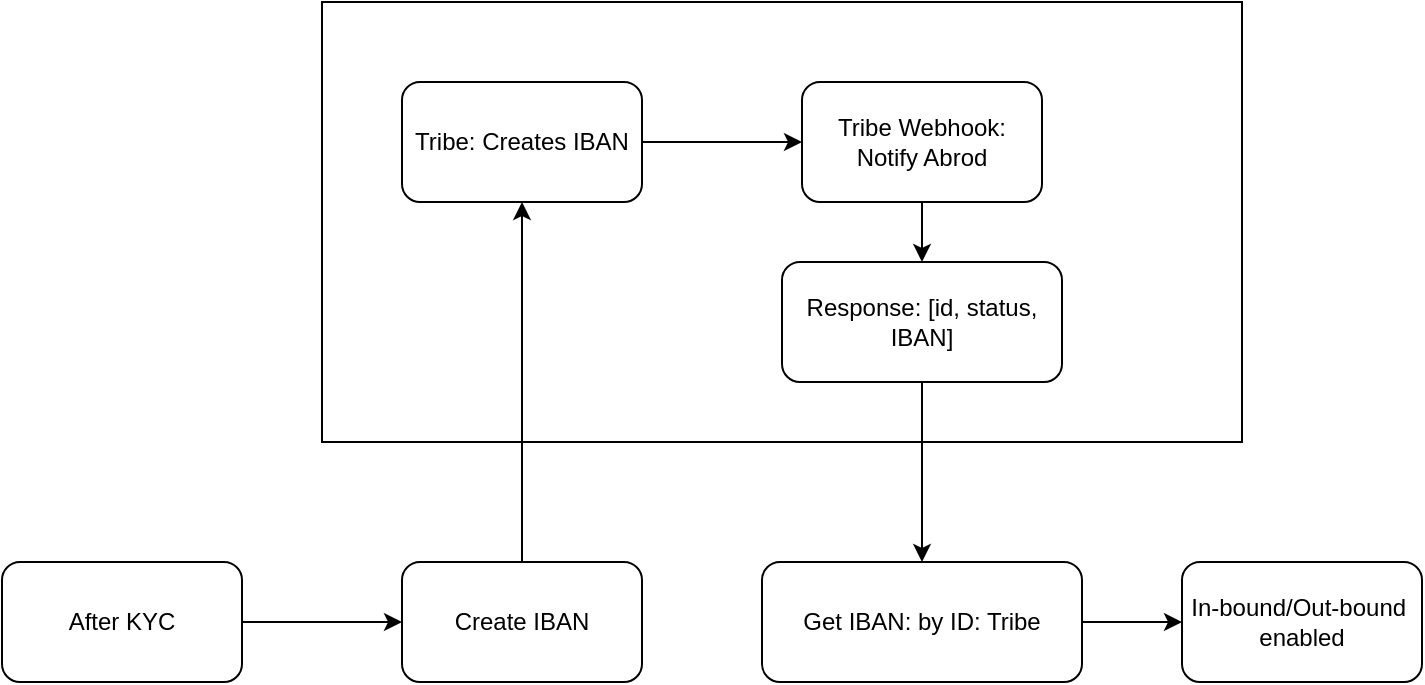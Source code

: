 <mxfile version="21.6.1" type="github">
  <diagram name="Page-1" id="OTF-XdgWaMcE1n6semn3">
    <mxGraphModel dx="880" dy="456" grid="1" gridSize="10" guides="1" tooltips="1" connect="1" arrows="1" fold="1" page="1" pageScale="1" pageWidth="827" pageHeight="1169" math="0" shadow="0">
      <root>
        <mxCell id="0" />
        <mxCell id="1" parent="0" />
        <mxCell id="mqWmAkFVIQZ10_LjRjNq-1" value="" style="rounded=0;whiteSpace=wrap;html=1;" vertex="1" parent="1">
          <mxGeometry x="210" y="460" width="460" height="220" as="geometry" />
        </mxCell>
        <mxCell id="mqWmAkFVIQZ10_LjRjNq-2" value="" style="edgeStyle=orthogonalEdgeStyle;rounded=0;orthogonalLoop=1;jettySize=auto;html=1;" edge="1" parent="1" source="mqWmAkFVIQZ10_LjRjNq-3" target="mqWmAkFVIQZ10_LjRjNq-5">
          <mxGeometry relative="1" as="geometry" />
        </mxCell>
        <mxCell id="mqWmAkFVIQZ10_LjRjNq-3" value="After KYC" style="rounded=1;whiteSpace=wrap;html=1;" vertex="1" parent="1">
          <mxGeometry x="50" y="740" width="120" height="60" as="geometry" />
        </mxCell>
        <mxCell id="mqWmAkFVIQZ10_LjRjNq-4" value="" style="edgeStyle=orthogonalEdgeStyle;rounded=0;orthogonalLoop=1;jettySize=auto;html=1;" edge="1" parent="1" source="mqWmAkFVIQZ10_LjRjNq-5" target="mqWmAkFVIQZ10_LjRjNq-7">
          <mxGeometry relative="1" as="geometry" />
        </mxCell>
        <mxCell id="mqWmAkFVIQZ10_LjRjNq-5" value="Create IBAN" style="whiteSpace=wrap;html=1;rounded=1;" vertex="1" parent="1">
          <mxGeometry x="250" y="740" width="120" height="60" as="geometry" />
        </mxCell>
        <mxCell id="mqWmAkFVIQZ10_LjRjNq-6" value="" style="edgeStyle=orthogonalEdgeStyle;rounded=0;orthogonalLoop=1;jettySize=auto;html=1;" edge="1" parent="1" source="mqWmAkFVIQZ10_LjRjNq-7" target="mqWmAkFVIQZ10_LjRjNq-9">
          <mxGeometry relative="1" as="geometry" />
        </mxCell>
        <mxCell id="mqWmAkFVIQZ10_LjRjNq-7" value="Tribe: Creates IBAN" style="whiteSpace=wrap;html=1;rounded=1;" vertex="1" parent="1">
          <mxGeometry x="250" y="500" width="120" height="60" as="geometry" />
        </mxCell>
        <mxCell id="mqWmAkFVIQZ10_LjRjNq-8" value="" style="edgeStyle=orthogonalEdgeStyle;rounded=0;orthogonalLoop=1;jettySize=auto;html=1;" edge="1" parent="1" source="mqWmAkFVIQZ10_LjRjNq-9" target="mqWmAkFVIQZ10_LjRjNq-11">
          <mxGeometry relative="1" as="geometry" />
        </mxCell>
        <mxCell id="mqWmAkFVIQZ10_LjRjNq-9" value="Tribe Webhook: Notify Abrod" style="whiteSpace=wrap;html=1;rounded=1;" vertex="1" parent="1">
          <mxGeometry x="450" y="500" width="120" height="60" as="geometry" />
        </mxCell>
        <mxCell id="mqWmAkFVIQZ10_LjRjNq-10" value="" style="edgeStyle=orthogonalEdgeStyle;rounded=0;orthogonalLoop=1;jettySize=auto;html=1;" edge="1" parent="1" source="mqWmAkFVIQZ10_LjRjNq-11" target="mqWmAkFVIQZ10_LjRjNq-13">
          <mxGeometry relative="1" as="geometry" />
        </mxCell>
        <mxCell id="mqWmAkFVIQZ10_LjRjNq-11" value="Response: [id, status, IBAN]" style="whiteSpace=wrap;html=1;rounded=1;" vertex="1" parent="1">
          <mxGeometry x="440" y="590" width="140" height="60" as="geometry" />
        </mxCell>
        <mxCell id="mqWmAkFVIQZ10_LjRjNq-12" value="" style="edgeStyle=orthogonalEdgeStyle;rounded=0;orthogonalLoop=1;jettySize=auto;html=1;" edge="1" parent="1" source="mqWmAkFVIQZ10_LjRjNq-13" target="mqWmAkFVIQZ10_LjRjNq-14">
          <mxGeometry relative="1" as="geometry" />
        </mxCell>
        <mxCell id="mqWmAkFVIQZ10_LjRjNq-13" value="Get IBAN: by ID: Tribe" style="whiteSpace=wrap;html=1;rounded=1;" vertex="1" parent="1">
          <mxGeometry x="430" y="740" width="160" height="60" as="geometry" />
        </mxCell>
        <mxCell id="mqWmAkFVIQZ10_LjRjNq-14" value="In-bound/Out-bound&amp;nbsp;&lt;br&gt;enabled" style="whiteSpace=wrap;html=1;rounded=1;" vertex="1" parent="1">
          <mxGeometry x="640" y="740" width="120" height="60" as="geometry" />
        </mxCell>
      </root>
    </mxGraphModel>
  </diagram>
</mxfile>
